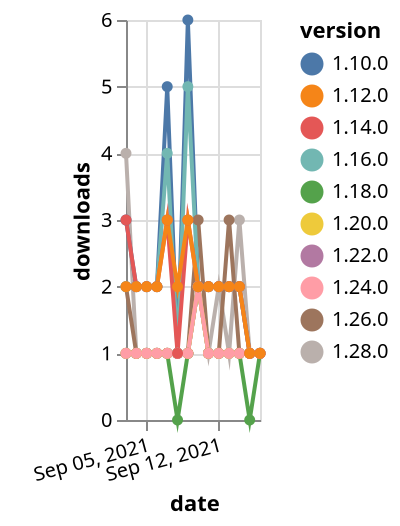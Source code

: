 {"$schema": "https://vega.github.io/schema/vega-lite/v5.json", "description": "A simple bar chart with embedded data.", "data": {"values": [{"date": "2021-09-03", "total": 254, "delta": 1, "version": "1.18.0"}, {"date": "2021-09-04", "total": 255, "delta": 1, "version": "1.18.0"}, {"date": "2021-09-05", "total": 256, "delta": 1, "version": "1.18.0"}, {"date": "2021-09-06", "total": 257, "delta": 1, "version": "1.18.0"}, {"date": "2021-09-07", "total": 258, "delta": 1, "version": "1.18.0"}, {"date": "2021-09-08", "total": 258, "delta": 0, "version": "1.18.0"}, {"date": "2021-09-09", "total": 259, "delta": 1, "version": "1.18.0"}, {"date": "2021-09-10", "total": 261, "delta": 2, "version": "1.18.0"}, {"date": "2021-09-11", "total": 262, "delta": 1, "version": "1.18.0"}, {"date": "2021-09-12", "total": 263, "delta": 1, "version": "1.18.0"}, {"date": "2021-09-13", "total": 264, "delta": 1, "version": "1.18.0"}, {"date": "2021-09-14", "total": 265, "delta": 1, "version": "1.18.0"}, {"date": "2021-09-15", "total": 265, "delta": 0, "version": "1.18.0"}, {"date": "2021-09-16", "total": 266, "delta": 1, "version": "1.18.0"}, {"date": "2021-09-03", "total": 189, "delta": 1, "version": "1.22.0"}, {"date": "2021-09-04", "total": 190, "delta": 1, "version": "1.22.0"}, {"date": "2021-09-05", "total": 191, "delta": 1, "version": "1.22.0"}, {"date": "2021-09-06", "total": 192, "delta": 1, "version": "1.22.0"}, {"date": "2021-09-07", "total": 193, "delta": 1, "version": "1.22.0"}, {"date": "2021-09-08", "total": 194, "delta": 1, "version": "1.22.0"}, {"date": "2021-09-09", "total": 195, "delta": 1, "version": "1.22.0"}, {"date": "2021-09-10", "total": 197, "delta": 2, "version": "1.22.0"}, {"date": "2021-09-11", "total": 198, "delta": 1, "version": "1.22.0"}, {"date": "2021-09-12", "total": 199, "delta": 1, "version": "1.22.0"}, {"date": "2021-09-13", "total": 200, "delta": 1, "version": "1.22.0"}, {"date": "2021-09-14", "total": 201, "delta": 1, "version": "1.22.0"}, {"date": "2021-09-15", "total": 202, "delta": 1, "version": "1.22.0"}, {"date": "2021-09-16", "total": 203, "delta": 1, "version": "1.22.0"}, {"date": "2021-09-03", "total": 127, "delta": 4, "version": "1.28.0"}, {"date": "2021-09-04", "total": 128, "delta": 1, "version": "1.28.0"}, {"date": "2021-09-05", "total": 129, "delta": 1, "version": "1.28.0"}, {"date": "2021-09-06", "total": 130, "delta": 1, "version": "1.28.0"}, {"date": "2021-09-07", "total": 131, "delta": 1, "version": "1.28.0"}, {"date": "2021-09-08", "total": 132, "delta": 1, "version": "1.28.0"}, {"date": "2021-09-09", "total": 133, "delta": 1, "version": "1.28.0"}, {"date": "2021-09-10", "total": 135, "delta": 2, "version": "1.28.0"}, {"date": "2021-09-11", "total": 136, "delta": 1, "version": "1.28.0"}, {"date": "2021-09-12", "total": 138, "delta": 2, "version": "1.28.0"}, {"date": "2021-09-13", "total": 139, "delta": 1, "version": "1.28.0"}, {"date": "2021-09-14", "total": 142, "delta": 3, "version": "1.28.0"}, {"date": "2021-09-15", "total": 143, "delta": 1, "version": "1.28.0"}, {"date": "2021-09-16", "total": 144, "delta": 1, "version": "1.28.0"}, {"date": "2021-09-03", "total": 3540, "delta": 3, "version": "1.10.0"}, {"date": "2021-09-04", "total": 3542, "delta": 2, "version": "1.10.0"}, {"date": "2021-09-05", "total": 3544, "delta": 2, "version": "1.10.0"}, {"date": "2021-09-06", "total": 3546, "delta": 2, "version": "1.10.0"}, {"date": "2021-09-07", "total": 3551, "delta": 5, "version": "1.10.0"}, {"date": "2021-09-08", "total": 3552, "delta": 1, "version": "1.10.0"}, {"date": "2021-09-09", "total": 3558, "delta": 6, "version": "1.10.0"}, {"date": "2021-09-10", "total": 3560, "delta": 2, "version": "1.10.0"}, {"date": "2021-09-11", "total": 3562, "delta": 2, "version": "1.10.0"}, {"date": "2021-09-12", "total": 3564, "delta": 2, "version": "1.10.0"}, {"date": "2021-09-13", "total": 3566, "delta": 2, "version": "1.10.0"}, {"date": "2021-09-14", "total": 3568, "delta": 2, "version": "1.10.0"}, {"date": "2021-09-15", "total": 3569, "delta": 1, "version": "1.10.0"}, {"date": "2021-09-16", "total": 3570, "delta": 1, "version": "1.10.0"}, {"date": "2021-09-03", "total": 197, "delta": 2, "version": "1.26.0"}, {"date": "2021-09-04", "total": 198, "delta": 1, "version": "1.26.0"}, {"date": "2021-09-05", "total": 199, "delta": 1, "version": "1.26.0"}, {"date": "2021-09-06", "total": 200, "delta": 1, "version": "1.26.0"}, {"date": "2021-09-07", "total": 201, "delta": 1, "version": "1.26.0"}, {"date": "2021-09-08", "total": 202, "delta": 1, "version": "1.26.0"}, {"date": "2021-09-09", "total": 203, "delta": 1, "version": "1.26.0"}, {"date": "2021-09-10", "total": 206, "delta": 3, "version": "1.26.0"}, {"date": "2021-09-11", "total": 207, "delta": 1, "version": "1.26.0"}, {"date": "2021-09-12", "total": 208, "delta": 1, "version": "1.26.0"}, {"date": "2021-09-13", "total": 211, "delta": 3, "version": "1.26.0"}, {"date": "2021-09-14", "total": 212, "delta": 1, "version": "1.26.0"}, {"date": "2021-09-15", "total": 213, "delta": 1, "version": "1.26.0"}, {"date": "2021-09-16", "total": 214, "delta": 1, "version": "1.26.0"}, {"date": "2021-09-03", "total": 199, "delta": 1, "version": "1.20.0"}, {"date": "2021-09-04", "total": 200, "delta": 1, "version": "1.20.0"}, {"date": "2021-09-05", "total": 201, "delta": 1, "version": "1.20.0"}, {"date": "2021-09-06", "total": 202, "delta": 1, "version": "1.20.0"}, {"date": "2021-09-07", "total": 203, "delta": 1, "version": "1.20.0"}, {"date": "2021-09-08", "total": 204, "delta": 1, "version": "1.20.0"}, {"date": "2021-09-09", "total": 205, "delta": 1, "version": "1.20.0"}, {"date": "2021-09-10", "total": 207, "delta": 2, "version": "1.20.0"}, {"date": "2021-09-11", "total": 208, "delta": 1, "version": "1.20.0"}, {"date": "2021-09-12", "total": 209, "delta": 1, "version": "1.20.0"}, {"date": "2021-09-13", "total": 210, "delta": 1, "version": "1.20.0"}, {"date": "2021-09-14", "total": 211, "delta": 1, "version": "1.20.0"}, {"date": "2021-09-15", "total": 212, "delta": 1, "version": "1.20.0"}, {"date": "2021-09-16", "total": 213, "delta": 1, "version": "1.20.0"}, {"date": "2021-09-03", "total": 2452, "delta": 2, "version": "1.16.0"}, {"date": "2021-09-04", "total": 2454, "delta": 2, "version": "1.16.0"}, {"date": "2021-09-05", "total": 2456, "delta": 2, "version": "1.16.0"}, {"date": "2021-09-06", "total": 2458, "delta": 2, "version": "1.16.0"}, {"date": "2021-09-07", "total": 2462, "delta": 4, "version": "1.16.0"}, {"date": "2021-09-08", "total": 2463, "delta": 1, "version": "1.16.0"}, {"date": "2021-09-09", "total": 2468, "delta": 5, "version": "1.16.0"}, {"date": "2021-09-10", "total": 2470, "delta": 2, "version": "1.16.0"}, {"date": "2021-09-11", "total": 2472, "delta": 2, "version": "1.16.0"}, {"date": "2021-09-12", "total": 2474, "delta": 2, "version": "1.16.0"}, {"date": "2021-09-13", "total": 2476, "delta": 2, "version": "1.16.0"}, {"date": "2021-09-14", "total": 2478, "delta": 2, "version": "1.16.0"}, {"date": "2021-09-15", "total": 2479, "delta": 1, "version": "1.16.0"}, {"date": "2021-09-16", "total": 2480, "delta": 1, "version": "1.16.0"}, {"date": "2021-09-03", "total": 171, "delta": 1, "version": "1.24.0"}, {"date": "2021-09-04", "total": 172, "delta": 1, "version": "1.24.0"}, {"date": "2021-09-05", "total": 173, "delta": 1, "version": "1.24.0"}, {"date": "2021-09-06", "total": 174, "delta": 1, "version": "1.24.0"}, {"date": "2021-09-07", "total": 175, "delta": 1, "version": "1.24.0"}, {"date": "2021-09-08", "total": 176, "delta": 1, "version": "1.24.0"}, {"date": "2021-09-09", "total": 177, "delta": 1, "version": "1.24.0"}, {"date": "2021-09-10", "total": 179, "delta": 2, "version": "1.24.0"}, {"date": "2021-09-11", "total": 180, "delta": 1, "version": "1.24.0"}, {"date": "2021-09-12", "total": 181, "delta": 1, "version": "1.24.0"}, {"date": "2021-09-13", "total": 182, "delta": 1, "version": "1.24.0"}, {"date": "2021-09-14", "total": 183, "delta": 1, "version": "1.24.0"}, {"date": "2021-09-15", "total": 184, "delta": 1, "version": "1.24.0"}, {"date": "2021-09-16", "total": 185, "delta": 1, "version": "1.24.0"}, {"date": "2021-09-03", "total": 2552, "delta": 3, "version": "1.14.0"}, {"date": "2021-09-04", "total": 2554, "delta": 2, "version": "1.14.0"}, {"date": "2021-09-05", "total": 2556, "delta": 2, "version": "1.14.0"}, {"date": "2021-09-06", "total": 2558, "delta": 2, "version": "1.14.0"}, {"date": "2021-09-07", "total": 2561, "delta": 3, "version": "1.14.0"}, {"date": "2021-09-08", "total": 2562, "delta": 1, "version": "1.14.0"}, {"date": "2021-09-09", "total": 2565, "delta": 3, "version": "1.14.0"}, {"date": "2021-09-10", "total": 2567, "delta": 2, "version": "1.14.0"}, {"date": "2021-09-11", "total": 2569, "delta": 2, "version": "1.14.0"}, {"date": "2021-09-12", "total": 2571, "delta": 2, "version": "1.14.0"}, {"date": "2021-09-13", "total": 2573, "delta": 2, "version": "1.14.0"}, {"date": "2021-09-14", "total": 2575, "delta": 2, "version": "1.14.0"}, {"date": "2021-09-15", "total": 2576, "delta": 1, "version": "1.14.0"}, {"date": "2021-09-16", "total": 2577, "delta": 1, "version": "1.14.0"}, {"date": "2021-09-03", "total": 2566, "delta": 2, "version": "1.12.0"}, {"date": "2021-09-04", "total": 2568, "delta": 2, "version": "1.12.0"}, {"date": "2021-09-05", "total": 2570, "delta": 2, "version": "1.12.0"}, {"date": "2021-09-06", "total": 2572, "delta": 2, "version": "1.12.0"}, {"date": "2021-09-07", "total": 2575, "delta": 3, "version": "1.12.0"}, {"date": "2021-09-08", "total": 2577, "delta": 2, "version": "1.12.0"}, {"date": "2021-09-09", "total": 2580, "delta": 3, "version": "1.12.0"}, {"date": "2021-09-10", "total": 2582, "delta": 2, "version": "1.12.0"}, {"date": "2021-09-11", "total": 2584, "delta": 2, "version": "1.12.0"}, {"date": "2021-09-12", "total": 2586, "delta": 2, "version": "1.12.0"}, {"date": "2021-09-13", "total": 2588, "delta": 2, "version": "1.12.0"}, {"date": "2021-09-14", "total": 2590, "delta": 2, "version": "1.12.0"}, {"date": "2021-09-15", "total": 2591, "delta": 1, "version": "1.12.0"}, {"date": "2021-09-16", "total": 2592, "delta": 1, "version": "1.12.0"}]}, "width": "container", "mark": {"type": "line", "point": {"filled": true}}, "encoding": {"x": {"field": "date", "type": "temporal", "timeUnit": "yearmonthdate", "title": "date", "axis": {"labelAngle": -15}}, "y": {"field": "delta", "type": "quantitative", "title": "downloads"}, "color": {"field": "version", "type": "nominal"}, "tooltip": {"field": "delta"}}}